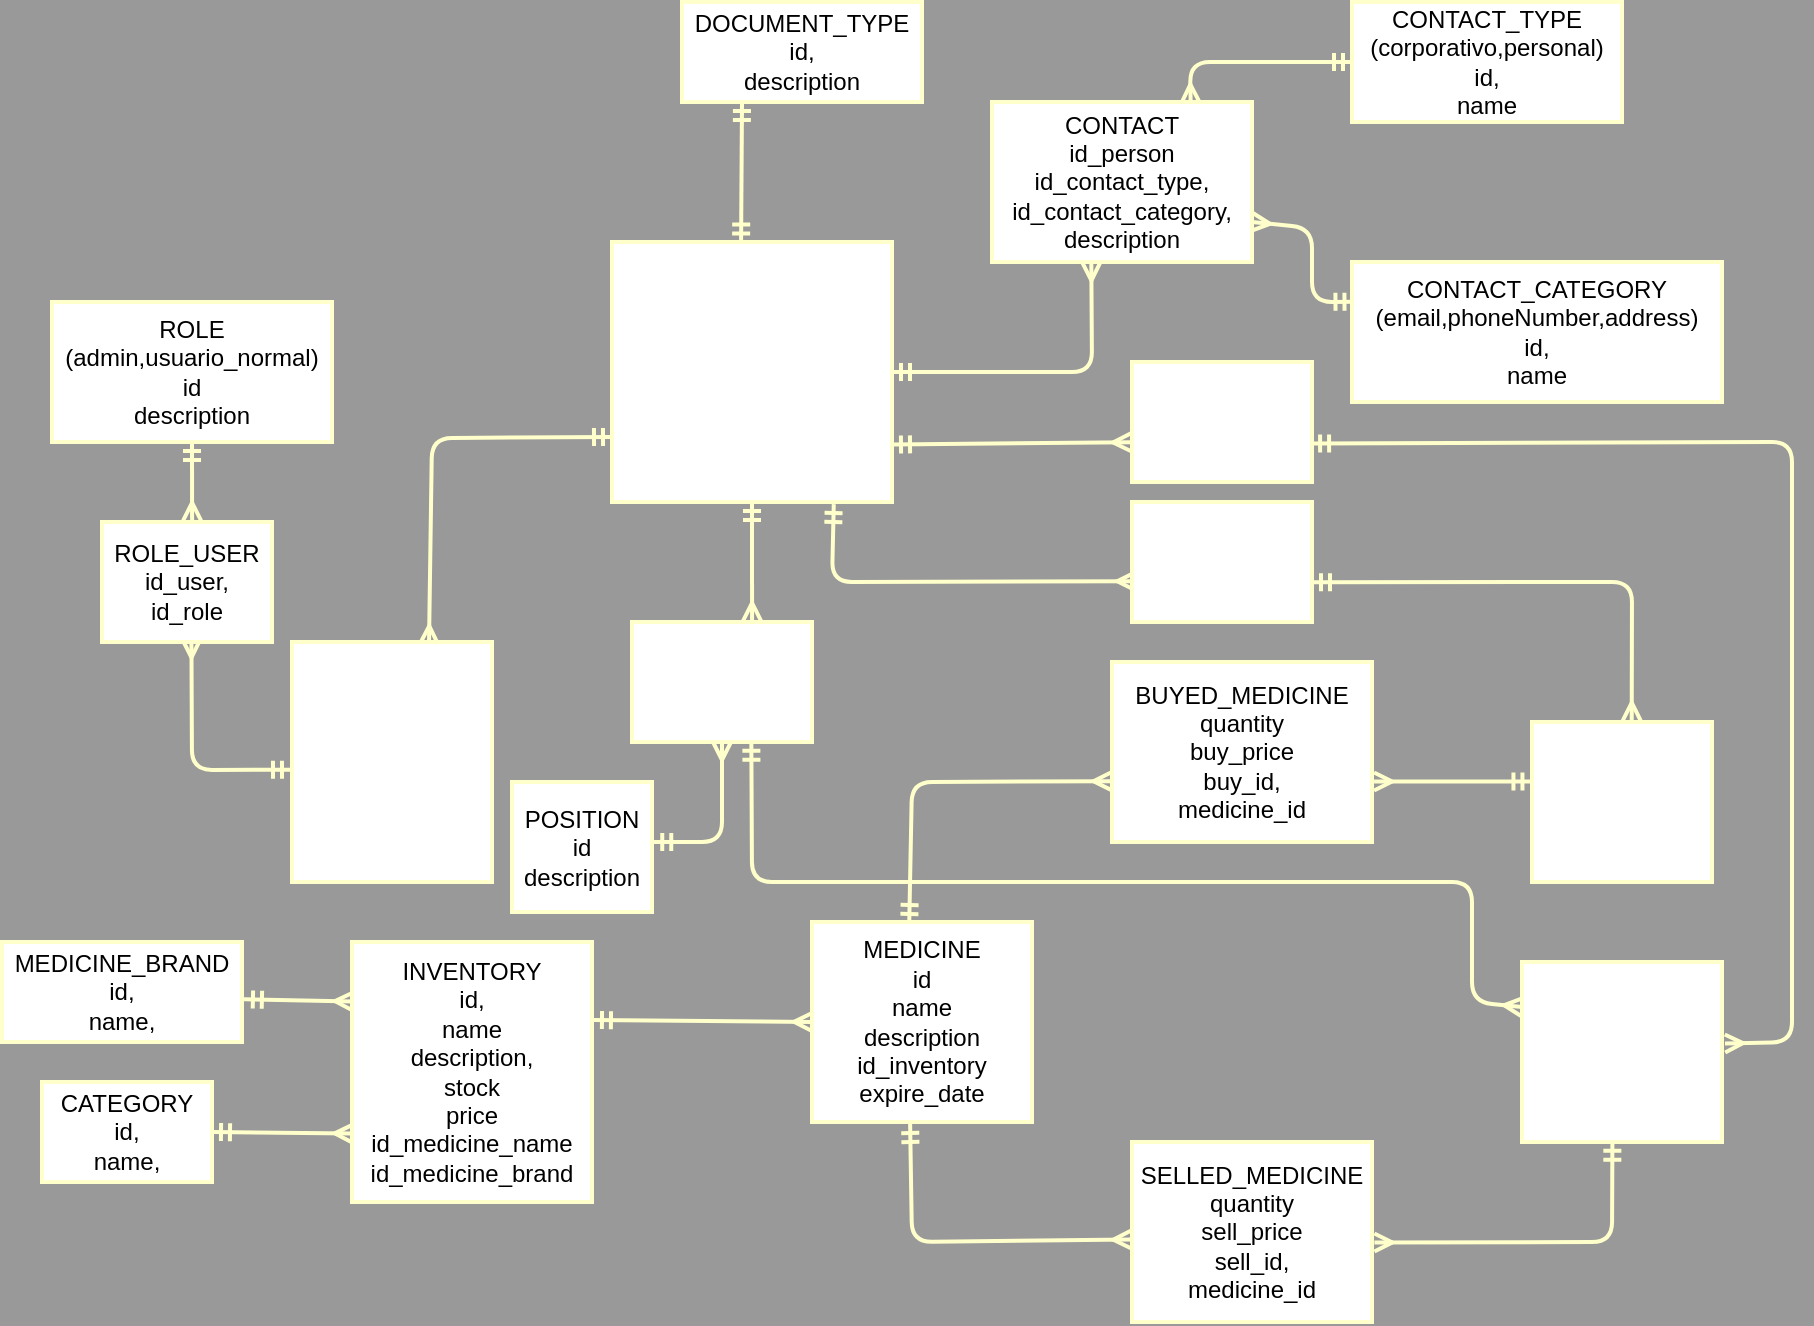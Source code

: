 <mxfile>
    <diagram id="Ni6t73bayncxDc60GTvv" name="v1.0">
        <mxGraphModel dx="802" dy="586" grid="1" gridSize="10" guides="1" tooltips="1" connect="1" arrows="1" fold="1" page="1" pageScale="1" pageWidth="850" pageHeight="1100" background="#999999" math="0" shadow="0">
            <root>
                <mxCell id="0"/>
                <mxCell id="1" parent="0"/>
                <mxCell id="50" style="edgeStyle=none;html=1;exitX=0.446;exitY=1.01;exitDx=0;exitDy=0;entryX=-0.003;entryY=0.542;entryDx=0;entryDy=0;strokeColor=#FFFFCC;strokeWidth=2;startArrow=ERmandOne;startFill=0;endArrow=ERmany;endFill=0;entryPerimeter=0;exitPerimeter=0;" parent="1" source="58" target="48" edge="1">
                    <mxGeometry relative="1" as="geometry">
                        <Array as="points">
                            <mxPoint x="835" y="850"/>
                        </Array>
                    </mxGeometry>
                </mxCell>
                <mxCell id="60" style="edgeStyle=none;html=1;exitX=1.004;exitY=0.3;exitDx=0;exitDy=0;entryX=0;entryY=0.5;entryDx=0;entryDy=0;strokeColor=#FFFFCC;strokeWidth=2;startArrow=ERmandOne;startFill=0;endArrow=ERmany;endFill=0;exitPerimeter=0;" parent="1" source="2" target="58" edge="1">
                    <mxGeometry relative="1" as="geometry"/>
                </mxCell>
                <mxCell id="2" value="INVENTORY&lt;br&gt;id,&lt;br&gt;name&lt;br&gt;description,&lt;br&gt;stock&lt;br&gt;price&lt;br&gt;id_medicine_name&lt;br&gt;id_medicine_brand" style="whiteSpace=wrap;html=1;strokeWidth=2;strokeColor=#FFFFCC;" parent="1" vertex="1">
                    <mxGeometry x="555" y="700" width="120" height="130" as="geometry"/>
                </mxCell>
                <mxCell id="6" style="edgeStyle=none;html=1;exitX=0.5;exitY=1;exitDx=0;exitDy=0;entryX=0.53;entryY=-0.011;entryDx=0;entryDy=0;fontColor=#FFFFFF;endArrow=ERmany;endFill=0;startArrow=ERmandOne;startFill=0;strokeColor=#FFFFCC;strokeWidth=2;entryPerimeter=0;" parent="1" source="3" target="5" edge="1">
                    <mxGeometry relative="1" as="geometry">
                        <Array as="points"/>
                    </mxGeometry>
                </mxCell>
                <mxCell id="3" value="ROLE&lt;br&gt;(admin,usuario_normal)&lt;br&gt;id&lt;br&gt;description" style="whiteSpace=wrap;html=1;strokeWidth=2;strokeColor=#FFFFCC;" parent="1" vertex="1">
                    <mxGeometry x="405" y="380" width="140" height="70" as="geometry"/>
                </mxCell>
                <mxCell id="8" style="edgeStyle=none;html=1;exitX=-0.005;exitY=0.532;exitDx=0;exitDy=0;entryX=0.526;entryY=0.979;entryDx=0;entryDy=0;strokeColor=#FFFFCC;strokeWidth=2;fontColor=#FFFFFF;startArrow=ERmandOne;startFill=0;endArrow=ERmany;endFill=0;exitPerimeter=0;entryPerimeter=0;" parent="1" source="4" target="5" edge="1">
                    <mxGeometry relative="1" as="geometry">
                        <Array as="points">
                            <mxPoint x="475" y="614"/>
                        </Array>
                    </mxGeometry>
                </mxCell>
                <mxCell id="4" value="USER&lt;br&gt;id,&lt;br&gt;id_person&lt;br&gt;username,&lt;br&gt;password,&lt;br&gt;email,&lt;br&gt;Access_token,&lt;br&gt;refresh_token" style="whiteSpace=wrap;html=1;fontColor=#FFFFFF;strokeWidth=2;strokeColor=#FFFFCC;" parent="1" vertex="1">
                    <mxGeometry x="525" y="550" width="100" height="120" as="geometry"/>
                </mxCell>
                <mxCell id="5" value="ROLE_USER&lt;br&gt;id_user,&lt;br&gt;id_role" style="whiteSpace=wrap;html=1;strokeWidth=2;strokeColor=#FFFFCC;" parent="1" vertex="1">
                    <mxGeometry x="430" y="490" width="85" height="60" as="geometry"/>
                </mxCell>
                <mxCell id="18" style="edgeStyle=none;html=1;exitX=1;exitY=0.5;exitDx=0;exitDy=0;strokeColor=#FFFFCC;strokeWidth=2;fontColor=#FFFFFF;startArrow=ERmandOne;startFill=0;endArrow=ERmany;endFill=0;entryX=0.382;entryY=1.003;entryDx=0;entryDy=0;entryPerimeter=0;" parent="1" source="7" target="15" edge="1">
                    <mxGeometry relative="1" as="geometry">
                        <Array as="points">
                            <mxPoint x="925" y="415"/>
                        </Array>
                    </mxGeometry>
                </mxCell>
                <mxCell id="57" style="edgeStyle=none;html=1;exitX=1;exitY=0.669;exitDx=0;exitDy=0;entryX=0.554;entryY=-0.008;entryDx=0;entryDy=0;strokeColor=#FFFFCC;strokeWidth=2;startArrow=ERmandOne;startFill=0;endArrow=ERmany;endFill=0;exitPerimeter=0;entryPerimeter=0;" parent="1" source="67" target="42" edge="1">
                    <mxGeometry relative="1" as="geometry">
                        <Array as="points">
                            <mxPoint x="1195" y="520"/>
                        </Array>
                    </mxGeometry>
                </mxCell>
                <mxCell id="69" style="edgeStyle=none;html=1;exitX=0.792;exitY=1.008;exitDx=0;exitDy=0;entryX=0.018;entryY=0.661;entryDx=0;entryDy=0;entryPerimeter=0;strokeColor=#FFFFCC;strokeWidth=2;startArrow=ERmandOne;startFill=0;endArrow=ERmany;endFill=0;exitPerimeter=0;" parent="1" source="7" target="67" edge="1">
                    <mxGeometry relative="1" as="geometry">
                        <Array as="points">
                            <mxPoint x="795" y="520"/>
                        </Array>
                    </mxGeometry>
                </mxCell>
                <mxCell id="72" style="edgeStyle=none;html=1;exitX=0.5;exitY=1;exitDx=0;exitDy=0;entryX=0.667;entryY=-0.009;entryDx=0;entryDy=0;entryPerimeter=0;strokeColor=#FFFFCC;strokeWidth=2;startArrow=ERmandOne;startFill=0;endArrow=ERmany;endFill=0;" parent="1" source="7" target="71" edge="1">
                    <mxGeometry relative="1" as="geometry"/>
                </mxCell>
                <mxCell id="76" style="edgeStyle=none;html=1;exitX=0;exitY=0.75;exitDx=0;exitDy=0;entryX=0.685;entryY=0.008;entryDx=0;entryDy=0;strokeColor=#FFFFCC;strokeWidth=2;startArrow=ERmandOne;startFill=0;endArrow=ERmany;endFill=0;entryPerimeter=0;fillColor=#ffe6cc;" parent="1" source="7" target="4" edge="1">
                    <mxGeometry relative="1" as="geometry">
                        <Array as="points">
                            <mxPoint x="595" y="448"/>
                        </Array>
                    </mxGeometry>
                </mxCell>
                <mxCell id="78" style="edgeStyle=none;html=1;exitX=0.995;exitY=0.679;exitDx=0;exitDy=0;entryX=1.015;entryY=0.453;entryDx=0;entryDy=0;entryPerimeter=0;strokeColor=#FFFFCC;strokeWidth=2;startArrow=ERmandOne;startFill=0;endArrow=ERmany;endFill=0;exitPerimeter=0;" parent="1" source="79" target="43" edge="1">
                    <mxGeometry relative="1" as="geometry">
                        <Array as="points">
                            <mxPoint x="1275" y="450"/>
                            <mxPoint x="1275" y="750"/>
                        </Array>
                    </mxGeometry>
                </mxCell>
                <mxCell id="80" style="edgeStyle=none;html=1;exitX=1;exitY=0.779;exitDx=0;exitDy=0;strokeColor=#FFFFCC;strokeWidth=2;startArrow=ERmandOne;startFill=0;endArrow=ERmany;endFill=0;entryX=-0.005;entryY=0.669;entryDx=0;entryDy=0;entryPerimeter=0;exitPerimeter=0;" parent="1" source="7" target="79" edge="1">
                    <mxGeometry relative="1" as="geometry"/>
                </mxCell>
                <mxCell id="7" value="PERSON&lt;br&gt;id,&lt;br&gt;name&lt;br&gt;document_number,&lt;br&gt;id_document_type" style="whiteSpace=wrap;html=1;fontColor=#FFFFFF;strokeWidth=2;strokeColor=#FFFFCC;" parent="1" vertex="1">
                    <mxGeometry x="685" y="350" width="140" height="130" as="geometry"/>
                </mxCell>
                <mxCell id="11" style="edgeStyle=none;html=1;exitX=0.25;exitY=1;exitDx=0;exitDy=0;entryX=0.461;entryY=0.002;entryDx=0;entryDy=0;strokeColor=#FFFFCC;strokeWidth=2;fontColor=#FFFFFF;startArrow=ERmandOne;startFill=0;endArrow=ERmandOne;endFill=0;entryPerimeter=0;" parent="1" source="10" target="7" edge="1">
                    <mxGeometry relative="1" as="geometry"/>
                </mxCell>
                <mxCell id="10" value="DOCUMENT_TYPE&lt;br&gt;id,&lt;br&gt;description" style="whiteSpace=wrap;html=1;strokeWidth=2;strokeColor=#FFFFCC;" parent="1" vertex="1">
                    <mxGeometry x="720" y="230" width="120" height="50" as="geometry"/>
                </mxCell>
                <mxCell id="16" style="edgeStyle=none;html=1;exitX=0;exitY=0.5;exitDx=0;exitDy=0;entryX=0.764;entryY=0.003;entryDx=0;entryDy=0;strokeColor=#FFFFCC;strokeWidth=2;fontColor=#FFFFFF;startArrow=ERmandOne;startFill=0;endArrow=ERmany;endFill=0;entryPerimeter=0;" parent="1" source="12" target="15" edge="1">
                    <mxGeometry relative="1" as="geometry">
                        <Array as="points">
                            <mxPoint x="974" y="260"/>
                        </Array>
                    </mxGeometry>
                </mxCell>
                <mxCell id="12" value="CONTACT_TYPE&lt;br&gt;(corporativo,personal)&lt;br&gt;id,&lt;br&gt;name" style="whiteSpace=wrap;html=1;strokeWidth=2;strokeColor=#FFFFCC;" parent="1" vertex="1">
                    <mxGeometry x="1055" y="230" width="135" height="60" as="geometry"/>
                </mxCell>
                <mxCell id="17" style="edgeStyle=none;html=1;exitX=0.004;exitY=0.284;exitDx=0;exitDy=0;entryX=1;entryY=0.75;entryDx=0;entryDy=0;strokeColor=#FFFFCC;strokeWidth=2;fontColor=#FFFFFF;startArrow=ERmandOne;startFill=0;endArrow=ERmany;endFill=0;exitPerimeter=0;" parent="1" source="14" target="15" edge="1">
                    <mxGeometry relative="1" as="geometry">
                        <Array as="points">
                            <mxPoint x="1035" y="380"/>
                            <mxPoint x="1035" y="343"/>
                        </Array>
                    </mxGeometry>
                </mxCell>
                <mxCell id="14" value="CONTACT_CATEGORY&lt;br&gt;(email,phoneNumber,address)&lt;br&gt;id,&lt;br&gt;name" style="whiteSpace=wrap;html=1;strokeWidth=2;strokeColor=#FFFFCC;" parent="1" vertex="1">
                    <mxGeometry x="1055" y="360" width="185" height="70" as="geometry"/>
                </mxCell>
                <mxCell id="15" value="CONTACT&lt;br&gt;id_person&lt;br&gt;id_contact_type,&lt;br&gt;id_contact_category,&lt;br&gt;description" style="whiteSpace=wrap;html=1;strokeWidth=2;strokeColor=#FFFFCC;" parent="1" vertex="1">
                    <mxGeometry x="875" y="280" width="130" height="80" as="geometry"/>
                </mxCell>
                <mxCell id="34" style="edgeStyle=none;html=1;strokeColor=#FFFFCC;strokeWidth=2;startArrow=ERmandOne;startFill=0;endArrow=ERmany;endFill=0;entryX=1.008;entryY=0.664;entryDx=0;entryDy=0;exitX=-0.003;exitY=0.372;exitDx=0;exitDy=0;exitPerimeter=0;entryPerimeter=0;" parent="1" source="42" target="46" edge="1">
                    <mxGeometry relative="1" as="geometry">
                        <mxPoint x="795.42" y="868.29" as="targetPoint"/>
                        <mxPoint x="820" y="876.743" as="sourcePoint"/>
                        <Array as="points"/>
                    </mxGeometry>
                </mxCell>
                <mxCell id="28" style="edgeStyle=none;html=1;entryX=0.004;entryY=0.229;entryDx=0;entryDy=0;strokeColor=#FFFFCC;strokeWidth=2;startArrow=ERmandOne;startFill=0;endArrow=ERmany;endFill=0;exitX=1.008;exitY=0.573;exitDx=0;exitDy=0;exitPerimeter=0;entryPerimeter=0;" parent="1" source="27" target="2" edge="1">
                    <mxGeometry relative="1" as="geometry">
                        <mxPoint x="520.14" y="730.67" as="sourcePoint"/>
                        <Array as="points"/>
                    </mxGeometry>
                </mxCell>
                <mxCell id="27" value="MEDICINE_BRAND&lt;br&gt;id,&lt;br&gt;name," style="whiteSpace=wrap;html=1;strokeWidth=2;strokeColor=#FFFFCC;" parent="1" vertex="1">
                    <mxGeometry x="380" y="700" width="120" height="50" as="geometry"/>
                </mxCell>
                <mxCell id="42" value="BUYS&lt;br&gt;id,&lt;br&gt;buy_date&lt;br&gt;id_supplier" style="whiteSpace=wrap;html=1;fontColor=#FFFFFF;strokeWidth=2;strokeColor=#FFFFCC;" parent="1" vertex="1">
                    <mxGeometry x="1145" y="590" width="90" height="80" as="geometry"/>
                </mxCell>
                <mxCell id="51" style="edgeStyle=none;html=1;exitX=0.452;exitY=0.999;exitDx=0;exitDy=0;strokeColor=#FFFFCC;strokeWidth=2;startArrow=ERmandOne;startFill=0;endArrow=ERmany;endFill=0;entryX=1.01;entryY=0.558;entryDx=0;entryDy=0;entryPerimeter=0;exitPerimeter=0;" parent="1" source="43" target="48" edge="1">
                    <mxGeometry relative="1" as="geometry">
                        <Array as="points">
                            <mxPoint x="1185" y="850"/>
                        </Array>
                    </mxGeometry>
                </mxCell>
                <mxCell id="43" value="SELLS&lt;br&gt;id,&lt;br&gt;sell_date&lt;br&gt;id_employee&lt;br&gt;id_customer" style="whiteSpace=wrap;html=1;fontColor=#FFFFFF;strokeWidth=2;strokeColor=#FFFFCC;" parent="1" vertex="1">
                    <mxGeometry x="1140" y="710" width="100" height="90" as="geometry"/>
                </mxCell>
                <mxCell id="46" value="BUYED_MEDICINE&lt;br&gt;quantity&lt;br&gt;buy_price&lt;br&gt;buy_id,&lt;br&gt;medicine_id" style="whiteSpace=wrap;html=1;strokeWidth=2;strokeColor=#FFFFCC;" parent="1" vertex="1">
                    <mxGeometry x="935" y="560" width="130" height="90" as="geometry"/>
                </mxCell>
                <mxCell id="47" style="edgeStyle=none;html=1;strokeColor=#FFFFCC;strokeWidth=2;startArrow=ERmandOne;startFill=0;endArrow=ERmany;endFill=0;entryX=-0.002;entryY=0.662;entryDx=0;entryDy=0;entryPerimeter=0;exitX=0.442;exitY=0.005;exitDx=0;exitDy=0;exitPerimeter=0;" parent="1" source="58" target="46" edge="1">
                    <mxGeometry relative="1" as="geometry">
                        <mxPoint x="725" y="662.5" as="targetPoint"/>
                        <mxPoint x="745" y="700" as="sourcePoint"/>
                        <Array as="points">
                            <mxPoint x="835" y="620"/>
                        </Array>
                    </mxGeometry>
                </mxCell>
                <mxCell id="48" value="SELLED_MEDICINE&lt;br&gt;quantity&lt;br&gt;sell_price&lt;br&gt;sell_id,&lt;br&gt;medicine_id" style="whiteSpace=wrap;html=1;strokeWidth=2;strokeColor=#FFFFCC;" parent="1" vertex="1">
                    <mxGeometry x="945" y="800" width="120" height="90" as="geometry"/>
                </mxCell>
                <mxCell id="56" style="edgeStyle=none;html=1;exitX=1;exitY=0.5;exitDx=0;exitDy=0;strokeColor=#FFFFCC;strokeWidth=2;startArrow=ERmandOne;startFill=0;endArrow=ERmany;endFill=0;entryX=0.003;entryY=0.737;entryDx=0;entryDy=0;entryPerimeter=0;" parent="1" source="55" target="2" edge="1">
                    <mxGeometry relative="1" as="geometry">
                        <mxPoint x="580" y="790" as="targetPoint"/>
                    </mxGeometry>
                </mxCell>
                <mxCell id="55" value="CATEGORY&lt;br&gt;id,&lt;br&gt;name," style="whiteSpace=wrap;html=1;strokeWidth=2;strokeColor=#FFFFCC;" parent="1" vertex="1">
                    <mxGeometry x="400" y="770" width="85" height="50" as="geometry"/>
                </mxCell>
                <mxCell id="58" value="MEDICINE&lt;br&gt;id&lt;br&gt;name&lt;br&gt;description&lt;br&gt;id_inventory&lt;br&gt;expire_date" style="whiteSpace=wrap;html=1;strokeWidth=2;strokeColor=#FFFFCC;" parent="1" vertex="1">
                    <mxGeometry x="785" y="690" width="110" height="100" as="geometry"/>
                </mxCell>
                <mxCell id="77" style="edgeStyle=none;html=1;exitX=1.009;exitY=0.461;exitDx=0;exitDy=0;entryX=0.5;entryY=1;entryDx=0;entryDy=0;strokeColor=#FFFFCC;strokeWidth=2;startArrow=ERmandOne;startFill=0;endArrow=ERmany;endFill=0;exitPerimeter=0;" parent="1" source="65" target="71" edge="1">
                    <mxGeometry relative="1" as="geometry">
                        <Array as="points">
                            <mxPoint x="740" y="650"/>
                        </Array>
                    </mxGeometry>
                </mxCell>
                <mxCell id="65" value="POSITION&lt;br&gt;id&lt;br&gt;description" style="whiteSpace=wrap;html=1;strokeWidth=2;strokeColor=#FFFFCC;" parent="1" vertex="1">
                    <mxGeometry x="635" y="620" width="70" height="65" as="geometry"/>
                </mxCell>
                <mxCell id="67" value="SUPPLIER&lt;br&gt;id&lt;br&gt;id_person" style="whiteSpace=wrap;html=1;fontColor=#FFFFFF;strokeWidth=2;strokeColor=#FFFFCC;" parent="1" vertex="1">
                    <mxGeometry x="945" y="480" width="90" height="60" as="geometry"/>
                </mxCell>
                <mxCell id="74" style="edgeStyle=none;html=1;exitX=0.663;exitY=0.998;exitDx=0;exitDy=0;entryX=0;entryY=0.25;entryDx=0;entryDy=0;strokeWidth=2;startArrow=ERmandOne;startFill=0;endArrow=ERmany;endFill=0;exitPerimeter=0;strokeColor=#FFFFCC;" parent="1" source="71" target="43" edge="1">
                    <mxGeometry relative="1" as="geometry">
                        <Array as="points">
                            <mxPoint x="755" y="670"/>
                            <mxPoint x="1115" y="670"/>
                            <mxPoint x="1115" y="730"/>
                        </Array>
                    </mxGeometry>
                </mxCell>
                <mxCell id="71" value="EMPLOYEE&lt;br&gt;id&lt;br&gt;id_person&lt;br&gt;id_position" style="whiteSpace=wrap;html=1;fontColor=#FFFFFF;strokeWidth=2;strokeColor=#FFFFCC;" parent="1" vertex="1">
                    <mxGeometry x="695" y="540" width="90" height="60" as="geometry"/>
                </mxCell>
                <mxCell id="79" value="CUSTOMER&lt;br&gt;id&lt;br&gt;id_person" style="whiteSpace=wrap;html=1;fontColor=#FFFFFF;strokeWidth=2;strokeColor=#FFFFCC;" parent="1" vertex="1">
                    <mxGeometry x="945" y="410" width="90" height="60" as="geometry"/>
                </mxCell>
            </root>
        </mxGraphModel>
    </diagram>
    <diagram name="v2.0" id="MgzwCa9OIIXBNooWQdCd">
        <mxGraphModel dx="1652" dy="586" grid="1" gridSize="10" guides="1" tooltips="1" connect="1" arrows="1" fold="1" page="1" pageScale="1" pageWidth="850" pageHeight="1100" background="#999999" math="0" shadow="0">
            <root>
                <mxCell id="dS_Z-iAsA6ofLdKqUzIF-0"/>
                <mxCell id="dS_Z-iAsA6ofLdKqUzIF-1" parent="dS_Z-iAsA6ofLdKqUzIF-0"/>
                <mxCell id="9qdiHSnP6P3qedn_wyHt-0" style="edgeStyle=none;html=1;entryX=0.5;entryY=1;entryDx=0;entryDy=0;startArrow=ERmany;startFill=0;endArrow=ERmandOne;endFill=0;strokeWidth=2;strokeColor=#FFFFCC;" parent="dS_Z-iAsA6ofLdKqUzIF-1" source="E8_jX4T0FS_W__g-nmVm-2" target="E8_jX4T0FS_W__g-nmVm-4" edge="1">
                    <mxGeometry relative="1" as="geometry"/>
                </mxCell>
                <mxCell id="_HFQptYU_BMw_1H1PmQ_-1" style="edgeStyle=none;html=1;entryX=0.5;entryY=1;entryDx=0;entryDy=0;strokeColor=#FFFFCC;strokeWidth=2;startArrow=ERmany;startFill=0;endArrow=ERmandOne;endFill=0;exitX=0.75;exitY=0;exitDx=0;exitDy=0;" parent="dS_Z-iAsA6ofLdKqUzIF-1" source="E8_jX4T0FS_W__g-nmVm-2" target="E8_jX4T0FS_W__g-nmVm-5" edge="1">
                    <mxGeometry relative="1" as="geometry">
                        <Array as="points">
                            <mxPoint x="455" y="320"/>
                            <mxPoint x="545" y="320"/>
                        </Array>
                    </mxGeometry>
                </mxCell>
                <mxCell id="LCvmc8TwBV-O5PTUJR5Y-3" style="edgeStyle=none;html=1;exitX=1.004;exitY=0.165;exitDx=0;exitDy=0;entryX=0.003;entryY=0.799;entryDx=0;entryDy=0;strokeWidth=2;endArrow=ERmany;endFill=0;startArrow=ERmandOne;startFill=0;strokeColor=#FFFFCC;exitPerimeter=0;entryPerimeter=0;" parent="dS_Z-iAsA6ofLdKqUzIF-1" source="E8_jX4T0FS_W__g-nmVm-2" target="LCvmc8TwBV-O5PTUJR5Y-2" edge="1">
                    <mxGeometry relative="1" as="geometry">
                        <Array as="points"/>
                    </mxGeometry>
                </mxCell>
                <mxCell id="LCvmc8TwBV-O5PTUJR5Y-6" style="edgeStyle=none;html=1;exitX=0;exitY=0.5;exitDx=0;exitDy=0;entryX=0.588;entryY=1;entryDx=0;entryDy=0;entryPerimeter=0;strokeColor=#FFFFCC;strokeWidth=2;startArrow=ERmandOne;startFill=0;endArrow=ERmany;endFill=0;" parent="dS_Z-iAsA6ofLdKqUzIF-1" source="E8_jX4T0FS_W__g-nmVm-2" target="_HFQptYU_BMw_1H1PmQ_-2" edge="1">
                    <mxGeometry relative="1" as="geometry">
                        <Array as="points">
                            <mxPoint x="240" y="400"/>
                        </Array>
                    </mxGeometry>
                </mxCell>
                <mxCell id="t7uX6kNF_CkkwIp4jU8J-5" style="edgeStyle=none;html=1;exitX=0;exitY=0.75;exitDx=0;exitDy=0;entryX=1;entryY=0.5;entryDx=0;entryDy=0;strokeColor=#FFFFCC;strokeWidth=2;startArrow=ERmandOne;startFill=0;endArrow=ERmany;endFill=0;" parent="dS_Z-iAsA6ofLdKqUzIF-1" source="E8_jX4T0FS_W__g-nmVm-2" target="t7uX6kNF_CkkwIp4jU8J-3" edge="1">
                    <mxGeometry relative="1" as="geometry"/>
                </mxCell>
                <mxCell id="jZkgMG6Zr-wS4klJe3Pi-5" style="edgeStyle=none;html=1;exitX=0.294;exitY=1;exitDx=0;exitDy=0;entryX=0.004;entryY=0.301;entryDx=0;entryDy=0;strokeColor=#FFFFCC;strokeWidth=2;startArrow=ERmandOne;startFill=0;endArrow=ERmany;endFill=0;exitPerimeter=0;entryPerimeter=0;" parent="dS_Z-iAsA6ofLdKqUzIF-1" source="E8_jX4T0FS_W__g-nmVm-2" edge="1">
                    <mxGeometry relative="1" as="geometry">
                        <Array as="points">
                            <mxPoint x="400" y="640"/>
                        </Array>
                    </mxGeometry>
                </mxCell>
                <mxCell id="cgwZVmY2wxuIjGjP-JHa-1" style="edgeStyle=none;html=1;exitX=0.451;exitY=1.001;exitDx=0;exitDy=0;entryX=0;entryY=0.75;entryDx=0;entryDy=0;strokeColor=#FF0000;strokeWidth=2;startArrow=ERmandOne;startFill=0;endArrow=ERmany;endFill=0;exitPerimeter=0;" parent="dS_Z-iAsA6ofLdKqUzIF-1" source="E8_jX4T0FS_W__g-nmVm-2" target="LCvmc8TwBV-O5PTUJR5Y-8" edge="1">
                    <mxGeometry relative="1" as="geometry">
                        <Array as="points">
                            <mxPoint x="420" y="640"/>
                        </Array>
                    </mxGeometry>
                </mxCell>
                <mxCell id="yZLS-hLo8ggPBQvt0VHb-4" style="edgeStyle=none;html=1;exitX=1;exitY=0.75;exitDx=0;exitDy=0;entryX=0.25;entryY=0;entryDx=0;entryDy=0;strokeColor=#FFFFCC;strokeWidth=2;startArrow=ERmandOne;startFill=0;endArrow=ERmany;endFill=0;fillColor=#60a917;" parent="dS_Z-iAsA6ofLdKqUzIF-1" source="E8_jX4T0FS_W__g-nmVm-2" target="yZLS-hLo8ggPBQvt0VHb-0" edge="1">
                    <mxGeometry relative="1" as="geometry">
                        <Array as="points">
                            <mxPoint x="560" y="430"/>
                            <mxPoint x="560" y="490"/>
                            <mxPoint x="920" y="490"/>
                        </Array>
                    </mxGeometry>
                </mxCell>
                <mxCell id="E8_jX4T0FS_W__g-nmVm-2" value="PERSON&lt;br&gt;id&lt;br&gt;name&lt;br&gt;register_date&lt;br&gt;birth_date&lt;br&gt;&lt;font color=&quot;#ff0000&quot;&gt;id_eps&lt;br&gt;id_type_person&lt;br&gt;id_document_type&lt;br&gt;&lt;/font&gt;" style="rounded=0;whiteSpace=wrap;html=1;fillColor=default;gradientColor=none;strokeWidth=2;strokeColor=#FFFFCC;" parent="dS_Z-iAsA6ofLdKqUzIF-1" vertex="1">
                    <mxGeometry x="365" y="340" width="120" height="120" as="geometry"/>
                </mxCell>
                <mxCell id="E8_jX4T0FS_W__g-nmVm-4" value="TYPE_PERSON&lt;br&gt;(natural, juridica)&lt;br&gt;id&lt;br&gt;description" style="rounded=0;whiteSpace=wrap;html=1;fillColor=default;gradientColor=none;strokeWidth=2;strokeColor=#FFFFCC;" parent="dS_Z-iAsA6ofLdKqUzIF-1" vertex="1">
                    <mxGeometry x="365" y="220" width="120" height="80" as="geometry"/>
                </mxCell>
                <mxCell id="E8_jX4T0FS_W__g-nmVm-5" value="DOCUMENT_TYPE&lt;br&gt;id&lt;br&gt;description" style="rounded=0;whiteSpace=wrap;html=1;fillColor=default;gradientColor=none;strokeWidth=2;strokeColor=#FFFFCC;" parent="dS_Z-iAsA6ofLdKqUzIF-1" vertex="1">
                    <mxGeometry x="480" y="150" width="130" height="60" as="geometry"/>
                </mxCell>
                <mxCell id="_HFQptYU_BMw_1H1PmQ_-7" style="edgeStyle=none;html=1;entryX=0.5;entryY=1;entryDx=0;entryDy=0;strokeColor=#FFFFCC;strokeWidth=2;startArrow=ERmany;startFill=0;endArrow=ERmandOne;endFill=0;" parent="dS_Z-iAsA6ofLdKqUzIF-1" source="_HFQptYU_BMw_1H1PmQ_-2" target="_HFQptYU_BMw_1H1PmQ_-4" edge="1">
                    <mxGeometry relative="1" as="geometry"/>
                </mxCell>
                <mxCell id="_HFQptYU_BMw_1H1PmQ_-2" value="ADDRESS&lt;br&gt;id&lt;br&gt;description&lt;br&gt;&lt;font color=&quot;#ff0000&quot;&gt;id_city&lt;br&gt;id_person&lt;/font&gt;" style="rounded=0;whiteSpace=wrap;html=1;fillColor=default;gradientColor=none;strokeWidth=2;strokeColor=#FFFFCC;" parent="dS_Z-iAsA6ofLdKqUzIF-1" vertex="1">
                    <mxGeometry x="140" y="280" width="170" height="80" as="geometry"/>
                </mxCell>
                <mxCell id="_HFQptYU_BMw_1H1PmQ_-8" style="edgeStyle=none;html=1;exitX=0.5;exitY=0;exitDx=0;exitDy=0;entryX=0.5;entryY=1;entryDx=0;entryDy=0;strokeColor=#FFFFCC;strokeWidth=2;startArrow=ERmany;startFill=0;endArrow=ERmandOne;endFill=0;" parent="dS_Z-iAsA6ofLdKqUzIF-1" source="_HFQptYU_BMw_1H1PmQ_-4" target="_HFQptYU_BMw_1H1PmQ_-5" edge="1">
                    <mxGeometry relative="1" as="geometry"/>
                </mxCell>
                <mxCell id="_HFQptYU_BMw_1H1PmQ_-4" value="CITY&lt;br&gt;id&lt;br&gt;name&lt;br&gt;id_departament" style="rounded=0;whiteSpace=wrap;html=1;fillColor=default;gradientColor=none;strokeWidth=2;strokeColor=#FFFFCC;" parent="dS_Z-iAsA6ofLdKqUzIF-1" vertex="1">
                    <mxGeometry x="172.5" y="175" width="105" height="80" as="geometry"/>
                </mxCell>
                <mxCell id="_HFQptYU_BMw_1H1PmQ_-9" style="edgeStyle=none;html=1;exitX=1;exitY=0.5;exitDx=0;exitDy=0;entryX=0;entryY=0.5;entryDx=0;entryDy=0;strokeColor=#FFFFCC;strokeWidth=2;startArrow=ERmany;startFill=0;endArrow=ERmandOne;endFill=0;" parent="dS_Z-iAsA6ofLdKqUzIF-1" source="_HFQptYU_BMw_1H1PmQ_-5" target="_HFQptYU_BMw_1H1PmQ_-6" edge="1">
                    <mxGeometry relative="1" as="geometry"/>
                </mxCell>
                <mxCell id="_HFQptYU_BMw_1H1PmQ_-5" value="DEPARTAMENT&lt;br&gt;id&lt;br&gt;name&lt;br&gt;id_country" style="rounded=0;whiteSpace=wrap;html=1;fillColor=default;gradientColor=none;strokeWidth=2;strokeColor=#FFFFCC;" parent="dS_Z-iAsA6ofLdKqUzIF-1" vertex="1">
                    <mxGeometry x="167.5" y="70" width="115" height="80" as="geometry"/>
                </mxCell>
                <mxCell id="_HFQptYU_BMw_1H1PmQ_-6" value="COUNTRY&lt;br&gt;id&lt;br&gt;name" style="rounded=0;whiteSpace=wrap;html=1;fillColor=default;gradientColor=none;strokeWidth=2;strokeColor=#FFFFCC;" parent="dS_Z-iAsA6ofLdKqUzIF-1" vertex="1">
                    <mxGeometry x="310" y="70" width="90" height="80" as="geometry"/>
                </mxCell>
                <mxCell id="LCvmc8TwBV-O5PTUJR5Y-5" style="edgeStyle=none;html=1;exitX=0;exitY=0.5;exitDx=0;exitDy=0;entryX=0.5;entryY=0;entryDx=0;entryDy=0;strokeColor=#FFFFCC;strokeWidth=2;startArrow=ERmandOne;startFill=0;endArrow=ERmany;endFill=0;" parent="dS_Z-iAsA6ofLdKqUzIF-1" source="LCvmc8TwBV-O5PTUJR5Y-0" target="LCvmc8TwBV-O5PTUJR5Y-2" edge="1">
                    <mxGeometry relative="1" as="geometry">
                        <Array as="points">
                            <mxPoint x="665" y="205"/>
                        </Array>
                    </mxGeometry>
                </mxCell>
                <mxCell id="LCvmc8TwBV-O5PTUJR5Y-0" value="CONTACT_TYPE&lt;br&gt;(corporativo,personal,&lt;br&gt;emergencia)&lt;br&gt;id,&lt;br&gt;name" style="whiteSpace=wrap;html=1;strokeWidth=2;strokeColor=#FFFFCC;" parent="dS_Z-iAsA6ofLdKqUzIF-1" vertex="1">
                    <mxGeometry x="710" y="160" width="140" height="90" as="geometry"/>
                </mxCell>
                <mxCell id="LCvmc8TwBV-O5PTUJR5Y-4" style="edgeStyle=none;html=1;exitX=0;exitY=0.5;exitDx=0;exitDy=0;entryX=1.006;entryY=0.601;entryDx=0;entryDy=0;strokeColor=#FFFFCC;strokeWidth=2;startArrow=ERmandOne;startFill=0;endArrow=ERmany;endFill=0;entryPerimeter=0;" parent="dS_Z-iAsA6ofLdKqUzIF-1" source="LCvmc8TwBV-O5PTUJR5Y-1" target="LCvmc8TwBV-O5PTUJR5Y-2" edge="1">
                    <mxGeometry relative="1" as="geometry">
                        <Array as="points"/>
                    </mxGeometry>
                </mxCell>
                <mxCell id="LCvmc8TwBV-O5PTUJR5Y-1" value="CONTACT_CATEGORY&lt;br&gt;(email,phoneNumber)&lt;br&gt;id,&lt;br&gt;name" style="whiteSpace=wrap;html=1;strokeWidth=2;strokeColor=#FFFFCC;" parent="dS_Z-iAsA6ofLdKqUzIF-1" vertex="1">
                    <mxGeometry x="770" y="300" width="190" height="80" as="geometry"/>
                </mxCell>
                <mxCell id="LCvmc8TwBV-O5PTUJR5Y-2" value="CONTACT&lt;br&gt;id&lt;br&gt;id_person&lt;br&gt;id_contact_type,&lt;br&gt;id_contact_category,&lt;br&gt;description" style="whiteSpace=wrap;html=1;strokeWidth=2;strokeColor=#FFFFCC;" parent="dS_Z-iAsA6ofLdKqUzIF-1" vertex="1">
                    <mxGeometry x="600" y="280" width="130" height="100" as="geometry"/>
                </mxCell>
                <mxCell id="cgwZVmY2wxuIjGjP-JHa-5" style="edgeStyle=none;html=1;exitX=0;exitY=0.75;exitDx=0;exitDy=0;entryX=1.003;entryY=0.352;entryDx=0;entryDy=0;entryPerimeter=0;strokeColor=#FFFFCC;strokeWidth=2;startArrow=ERmandOne;startFill=0;endArrow=ERmany;endFill=0;" parent="dS_Z-iAsA6ofLdKqUzIF-1" source="LCvmc8TwBV-O5PTUJR5Y-7" target="LXIwflVzPLg6ZDJkSQB2-11" edge="1">
                    <mxGeometry relative="1" as="geometry"/>
                </mxCell>
                <mxCell id="LCvmc8TwBV-O5PTUJR5Y-7" value="BUY&lt;br&gt;id&lt;br&gt;buy_date&lt;br&gt;id_provider&lt;br&gt;id_employee" style="whiteSpace=wrap;html=1;strokeWidth=2;strokeColor=#FFFFCC;" parent="dS_Z-iAsA6ofLdKqUzIF-1" vertex="1">
                    <mxGeometry x="587.5" y="750" width="105" height="110" as="geometry"/>
                </mxCell>
                <mxCell id="cgwZVmY2wxuIjGjP-JHa-0" style="edgeStyle=none;html=1;exitX=1;exitY=0.75;exitDx=0;exitDy=0;entryX=-0.001;entryY=0.639;entryDx=0;entryDy=0;strokeColor=#FFFFCC;strokeWidth=2;startArrow=ERmandOne;startFill=0;endArrow=ERmany;endFill=0;entryPerimeter=0;" parent="dS_Z-iAsA6ofLdKqUzIF-1" source="LCvmc8TwBV-O5PTUJR5Y-8" target="jZkgMG6Zr-wS4klJe3Pi-2" edge="1">
                    <mxGeometry relative="1" as="geometry">
                        <mxPoint x="700.068" y="709.04" as="targetPoint"/>
                        <Array as="points"/>
                    </mxGeometry>
                </mxCell>
                <mxCell id="cgwZVmY2wxuIjGjP-JHa-3" style="edgeStyle=none;html=1;exitX=0.5;exitY=1;exitDx=0;exitDy=0;strokeColor=#FFFFCC;strokeWidth=2;startArrow=ERmandOne;startFill=0;endArrow=ERmany;endFill=0;fillColor=#008a00;entryX=1.003;entryY=0.39;entryDx=0;entryDy=0;entryPerimeter=0;" parent="dS_Z-iAsA6ofLdKqUzIF-1" source="LCvmc8TwBV-O5PTUJR5Y-8" target="LXIwflVzPLg6ZDJkSQB2-13" edge="1">
                    <mxGeometry relative="1" as="geometry">
                        <mxPoint x="530" y="720" as="targetPoint"/>
                        <Array as="points">
                            <mxPoint x="628" y="720"/>
                        </Array>
                    </mxGeometry>
                </mxCell>
                <mxCell id="LCvmc8TwBV-O5PTUJR5Y-8" value="SALE&lt;br&gt;id&lt;br&gt;sale_date&lt;br&gt;id_employee&lt;br&gt;id_person" style="whiteSpace=wrap;html=1;strokeWidth=2;strokeColor=#FFFFCC;" parent="dS_Z-iAsA6ofLdKqUzIF-1" vertex="1">
                    <mxGeometry x="582.5" y="580" width="90" height="80" as="geometry"/>
                </mxCell>
                <mxCell id="jZkgMG6Zr-wS4klJe3Pi-4" style="edgeStyle=none;html=1;exitX=0.827;exitY=0.98;exitDx=0;exitDy=0;entryX=0.185;entryY=0.005;entryDx=0;entryDy=0;entryPerimeter=0;strokeColor=#FFFFCC;strokeWidth=2;startArrow=ERmandOne;startFill=0;endArrow=ERmany;endFill=0;exitPerimeter=0;" parent="dS_Z-iAsA6ofLdKqUzIF-1" source="_HFQptYU_BMw_1H1PmQ_-20" edge="1">
                    <mxGeometry relative="1" as="geometry"/>
                </mxCell>
                <mxCell id="cgwZVmY2wxuIjGjP-JHa-2" style="edgeStyle=none;html=1;exitX=0.5;exitY=1;exitDx=0;exitDy=0;entryX=0;entryY=0.25;entryDx=0;entryDy=0;strokeColor=#FFFFCC;strokeWidth=2;startArrow=ERmandOne;startFill=0;endArrow=ERmany;endFill=0;" parent="dS_Z-iAsA6ofLdKqUzIF-1" source="_HFQptYU_BMw_1H1PmQ_-20" target="LCvmc8TwBV-O5PTUJR5Y-8" edge="1">
                    <mxGeometry relative="1" as="geometry">
                        <Array as="points">
                            <mxPoint x="545" y="600"/>
                        </Array>
                    </mxGeometry>
                </mxCell>
                <mxCell id="cgwZVmY2wxuIjGjP-JHa-7" style="edgeStyle=none;html=1;entryX=0.174;entryY=-0.001;entryDx=0;entryDy=0;strokeColor=#FFFFCC;strokeWidth=2;startArrow=ERmandOne;startFill=0;endArrow=ERmany;endFill=0;entryPerimeter=0;fillColor=#6a00ff;exitX=0.376;exitY=1.022;exitDx=0;exitDy=0;exitPerimeter=0;" parent="dS_Z-iAsA6ofLdKqUzIF-1" source="_HFQptYU_BMw_1H1PmQ_-20" target="LCvmc8TwBV-O5PTUJR5Y-7" edge="1">
                    <mxGeometry relative="1" as="geometry">
                        <Array as="points">
                            <mxPoint x="530" y="680"/>
                            <mxPoint x="606" y="680"/>
                        </Array>
                        <mxPoint x="530" y="560" as="sourcePoint"/>
                    </mxGeometry>
                </mxCell>
                <mxCell id="yZLS-hLo8ggPBQvt0VHb-8" style="edgeStyle=none;html=1;exitX=0.998;exitY=0.657;exitDx=0;exitDy=0;entryX=0;entryY=0.75;entryDx=0;entryDy=0;strokeColor=#FFFFCC;strokeWidth=2;startArrow=ERmandOne;startFill=0;endArrow=ERmany;endFill=0;exitPerimeter=0;" parent="dS_Z-iAsA6ofLdKqUzIF-1" source="_HFQptYU_BMw_1H1PmQ_-20" target="yZLS-hLo8ggPBQvt0VHb-5" edge="1">
                    <mxGeometry relative="1" as="geometry"/>
                </mxCell>
                <mxCell id="_HFQptYU_BMw_1H1PmQ_-20" value="EMPLOYEE&lt;br&gt;&lt;font color=&quot;#ff0000&quot;&gt;id&lt;/font&gt;&lt;br&gt;id_position&lt;br&gt;id_person" style="whiteSpace=wrap;html=1;strokeWidth=2;strokeColor=#FFFFCC;" parent="dS_Z-iAsA6ofLdKqUzIF-1" vertex="1">
                    <mxGeometry x="485" y="500" width="120" height="70" as="geometry"/>
                </mxCell>
                <mxCell id="LXIwflVzPLg6ZDJkSQB2-3" style="edgeStyle=none;html=1;exitX=0.236;exitY=0.995;exitDx=0;exitDy=0;entryX=0;entryY=0.625;entryDx=0;entryDy=0;strokeColor=#FFFFCC;strokeWidth=2;startArrow=ERmandOne;startFill=0;endArrow=ERmany;endFill=0;entryPerimeter=0;exitPerimeter=0;" parent="dS_Z-iAsA6ofLdKqUzIF-1" source="1lE1UvdS-vNx-Yebtrps-0" target="LXIwflVzPLg6ZDJkSQB2-2" edge="1">
                    <mxGeometry relative="1" as="geometry">
                        <Array as="points">
                            <mxPoint x="120" y="840"/>
                        </Array>
                    </mxGeometry>
                </mxCell>
                <mxCell id="LXIwflVzPLg6ZDJkSQB2-8" style="edgeStyle=none;html=1;exitX=0.886;exitY=-0.002;exitDx=0;exitDy=0;entryX=0.171;entryY=0.994;entryDx=0;entryDy=0;strokeColor=#FF0000;strokeWidth=2;startArrow=ERmandOne;startFill=0;endArrow=ERmany;endFill=0;exitPerimeter=0;entryPerimeter=0;" parent="dS_Z-iAsA6ofLdKqUzIF-1" source="LXIwflVzPLg6ZDJkSQB2-2" target="LXIwflVzPLg6ZDJkSQB2-1" edge="1">
                    <mxGeometry relative="1" as="geometry"/>
                </mxCell>
                <mxCell id="1lE1UvdS-vNx-Yebtrps-0" value="MEDICINE_INFO&lt;br&gt;id,&lt;br&gt;name&lt;br&gt;description,&lt;br&gt;price&lt;br&gt;discount&lt;br&gt;need_order : bool&lt;br&gt;&lt;font color=&quot;#ff0000&quot;&gt;id_presentation&lt;br&gt;id_category&lt;/font&gt;&lt;br&gt;id_medicine_brand" style="whiteSpace=wrap;html=1;strokeWidth=2;strokeColor=#FFFFCC;" parent="dS_Z-iAsA6ofLdKqUzIF-1" vertex="1">
                    <mxGeometry x="90" y="625" width="130" height="150" as="geometry"/>
                </mxCell>
                <mxCell id="1lE1UvdS-vNx-Yebtrps-1" style="edgeStyle=none;html=1;strokeColor=#FFFFCC;strokeWidth=2;startArrow=ERmandOne;startFill=0;endArrow=ERmany;endFill=0;exitX=0.303;exitY=0.98;exitDx=0;exitDy=0;entryX=0.637;entryY=-0.004;entryDx=0;entryDy=0;entryPerimeter=0;exitPerimeter=0;" parent="dS_Z-iAsA6ofLdKqUzIF-1" source="1lE1UvdS-vNx-Yebtrps-2" target="1lE1UvdS-vNx-Yebtrps-0" edge="1">
                    <mxGeometry relative="1" as="geometry">
                        <mxPoint x="120.14" y="700.67" as="sourcePoint"/>
                        <Array as="points"/>
                    </mxGeometry>
                </mxCell>
                <mxCell id="1lE1UvdS-vNx-Yebtrps-2" value="MEDICINE_BRAND&lt;br&gt;id,&lt;br&gt;name," style="whiteSpace=wrap;html=1;strokeWidth=2;strokeColor=#FFFFCC;" parent="dS_Z-iAsA6ofLdKqUzIF-1" vertex="1">
                    <mxGeometry x="135" y="500" width="120" height="60" as="geometry"/>
                </mxCell>
                <mxCell id="1lE1UvdS-vNx-Yebtrps-3" style="edgeStyle=none;html=1;strokeColor=#FFFFCC;strokeWidth=2;startArrow=ERmandOne;startFill=0;endArrow=ERmany;endFill=0;exitX=0.801;exitY=1.017;exitDx=0;exitDy=0;exitPerimeter=0;entryX=0.153;entryY=-0.001;entryDx=0;entryDy=0;entryPerimeter=0;" parent="dS_Z-iAsA6ofLdKqUzIF-1" source="1lE1UvdS-vNx-Yebtrps-4" target="1lE1UvdS-vNx-Yebtrps-0" edge="1">
                    <mxGeometry relative="1" as="geometry">
                        <mxPoint x="110" y="620" as="targetPoint"/>
                        <mxPoint x="-30" y="738" as="sourcePoint"/>
                    </mxGeometry>
                </mxCell>
                <mxCell id="1lE1UvdS-vNx-Yebtrps-4" value="PRESENTATION&lt;br&gt;id,&lt;br&gt;name," style="whiteSpace=wrap;html=1;strokeWidth=2;strokeColor=#FFFFCC;" parent="dS_Z-iAsA6ofLdKqUzIF-1" vertex="1">
                    <mxGeometry x="30" y="500" width="100" height="60" as="geometry"/>
                </mxCell>
                <mxCell id="yZLS-hLo8ggPBQvt0VHb-7" style="edgeStyle=none;html=1;exitX=0.642;exitY=0.989;exitDx=0;exitDy=0;entryX=0.813;entryY=-0.011;entryDx=0;entryDy=0;strokeColor=#FFFFCC;strokeWidth=2;startArrow=ERmandOne;startFill=0;endArrow=ERmany;endFill=0;exitPerimeter=0;entryPerimeter=0;" parent="dS_Z-iAsA6ofLdKqUzIF-1" source="1lE1UvdS-vNx-Yebtrps-5" target="yZLS-hLo8ggPBQvt0VHb-5" edge="1">
                    <mxGeometry relative="1" as="geometry"/>
                </mxCell>
                <mxCell id="8iRbWEycF_UPBpOA3VMw-0" style="edgeStyle=none;html=1;entryX=0.943;entryY=0;entryDx=0;entryDy=0;fontColor=#FF0000;entryPerimeter=0;exitX=1.006;exitY=0.855;exitDx=0;exitDy=0;exitPerimeter=0;startArrow=ERmandOne;startFill=0;endArrow=ERmany;endFill=0;strokeWidth=2;strokeColor=#FF0000;" parent="dS_Z-iAsA6ofLdKqUzIF-1" source="1lE1UvdS-vNx-Yebtrps-5" target="jZkgMG6Zr-wS4klJe3Pi-2" edge="1">
                    <mxGeometry relative="1" as="geometry">
                        <Array as="points">
                            <mxPoint x="814" y="457"/>
                        </Array>
                    </mxGeometry>
                </mxCell>
                <mxCell id="1lE1UvdS-vNx-Yebtrps-5" value="EPS(entidad prestadora de servicios)&lt;br&gt;id&lt;br&gt;id_eps_type&lt;br&gt;&lt;font color=&quot;#ff0000&quot;&gt;id_person&lt;/font&gt;" style="whiteSpace=wrap;html=1;strokeWidth=2;strokeColor=#FFFFCC;" parent="dS_Z-iAsA6ofLdKqUzIF-1" vertex="1">
                    <mxGeometry x="690" y="380" width="110" height="90" as="geometry"/>
                </mxCell>
                <mxCell id="1lE1UvdS-vNx-Yebtrps-7" style="edgeStyle=none;html=1;exitX=0;exitY=0.5;exitDx=0;exitDy=0;strokeColor=#FFFFCC;strokeWidth=2;startArrow=ERmandOne;startFill=0;endArrow=ERmany;endFill=0;" parent="dS_Z-iAsA6ofLdKqUzIF-1" source="1lE1UvdS-vNx-Yebtrps-6" edge="1">
                    <mxGeometry relative="1" as="geometry">
                        <mxPoint x="800" y="440" as="targetPoint"/>
                    </mxGeometry>
                </mxCell>
                <mxCell id="1lE1UvdS-vNx-Yebtrps-6" value="EPS_TYPE&lt;br&gt;(eps,arl,prepagado)&lt;br&gt;id,&lt;br&gt;name" style="whiteSpace=wrap;html=1;strokeWidth=2;strokeColor=#FFFFCC;" parent="dS_Z-iAsA6ofLdKqUzIF-1" vertex="1">
                    <mxGeometry x="840" y="400" width="130" height="80" as="geometry"/>
                </mxCell>
                <mxCell id="1lE1UvdS-vNx-Yebtrps-9" style="edgeStyle=none;html=1;exitX=1.006;exitY=0.656;exitDx=0;exitDy=0;entryX=-0.009;entryY=0.433;entryDx=0;entryDy=0;strokeColor=#FF0000;strokeWidth=2;startArrow=ERmandOne;startFill=0;endArrow=ERmany;endFill=0;exitPerimeter=0;entryPerimeter=0;" parent="dS_Z-iAsA6ofLdKqUzIF-1" source="E8_jX4T0FS_W__g-nmVm-2" target="1lE1UvdS-vNx-Yebtrps-5" edge="1">
                    <mxGeometry relative="1" as="geometry">
                        <Array as="points"/>
                        <mxPoint x="620.0" y="540" as="sourcePoint"/>
                    </mxGeometry>
                </mxCell>
                <mxCell id="1lE1UvdS-vNx-Yebtrps-10" style="edgeStyle=none;html=1;exitX=0.628;exitY=0.996;exitDx=0;exitDy=0;entryX=0.005;entryY=0.284;entryDx=0;entryDy=0;strokeColor=#FF0000;strokeWidth=2;startArrow=ERmandOne;startFill=0;endArrow=ERmany;endFill=0;entryPerimeter=0;exitPerimeter=0;" parent="dS_Z-iAsA6ofLdKqUzIF-1" source="E8_jX4T0FS_W__g-nmVm-2" target="_HFQptYU_BMw_1H1PmQ_-20" edge="1">
                    <mxGeometry relative="1" as="geometry">
                        <mxPoint x="560" y="600" as="sourcePoint"/>
                        <Array as="points">
                            <mxPoint x="440" y="521"/>
                        </Array>
                    </mxGeometry>
                </mxCell>
                <mxCell id="LXIwflVzPLg6ZDJkSQB2-14" style="edgeStyle=none;html=1;exitX=-0.001;exitY=0.795;exitDx=0;exitDy=0;strokeColor=#FFFFCC;strokeWidth=2;startArrow=ERmandOne;startFill=0;endArrow=ERmany;endFill=0;exitPerimeter=0;" parent="dS_Z-iAsA6ofLdKqUzIF-1" edge="1">
                    <mxGeometry relative="1" as="geometry">
                        <mxPoint x="530" y="710" as="targetPoint"/>
                        <Array as="points">
                            <mxPoint x="560" y="690"/>
                            <mxPoint x="560" y="710"/>
                        </Array>
                    </mxGeometry>
                </mxCell>
                <mxCell id="t7uX6kNF_CkkwIp4jU8J-0" style="edgeStyle=none;html=1;exitX=0.5;exitY=1;exitDx=0;exitDy=0;entryX=0.53;entryY=-0.011;entryDx=0;entryDy=0;fontColor=#FFFFFF;endArrow=ERmany;endFill=0;startArrow=ERmandOne;startFill=0;strokeColor=#FFFFCC;strokeWidth=2;entryPerimeter=0;" parent="dS_Z-iAsA6ofLdKqUzIF-1" source="t7uX6kNF_CkkwIp4jU8J-1" target="t7uX6kNF_CkkwIp4jU8J-4" edge="1">
                    <mxGeometry relative="1" as="geometry">
                        <Array as="points"/>
                    </mxGeometry>
                </mxCell>
                <mxCell id="t7uX6kNF_CkkwIp4jU8J-1" value="ROLE&lt;br&gt;(admin,user)&lt;br&gt;id&lt;br&gt;description" style="whiteSpace=wrap;html=1;strokeWidth=2;strokeColor=#FFFFCC;" parent="dS_Z-iAsA6ofLdKqUzIF-1" vertex="1">
                    <mxGeometry x="-5" y="180" width="140" height="70" as="geometry"/>
                </mxCell>
                <mxCell id="t7uX6kNF_CkkwIp4jU8J-2" style="edgeStyle=none;html=1;exitX=-0.001;exitY=0.582;exitDx=0;exitDy=0;entryX=0.526;entryY=0.979;entryDx=0;entryDy=0;strokeColor=#FFFFCC;strokeWidth=2;fontColor=#FFFFFF;startArrow=ERmandOne;startFill=0;endArrow=ERmany;endFill=0;exitPerimeter=0;entryPerimeter=0;" parent="dS_Z-iAsA6ofLdKqUzIF-1" source="t7uX6kNF_CkkwIp4jU8J-3" target="t7uX6kNF_CkkwIp4jU8J-4" edge="1">
                    <mxGeometry relative="1" as="geometry">
                        <Array as="points">
                            <mxPoint x="65" y="440"/>
                        </Array>
                    </mxGeometry>
                </mxCell>
                <mxCell id="t7uX6kNF_CkkwIp4jU8J-3" value="USER&lt;br&gt;id,&lt;br&gt;&lt;font color=&quot;#ff0000&quot;&gt;id_person&lt;/font&gt;&lt;br&gt;username,&lt;br&gt;password,&lt;br&gt;email,&lt;br&gt;Access_token,&lt;br&gt;refresh_token" style="whiteSpace=wrap;html=1;fontColor=#FFFFFF;strokeWidth=2;strokeColor=#FFFFCC;" parent="dS_Z-iAsA6ofLdKqUzIF-1" vertex="1">
                    <mxGeometry x="120" y="370" width="100" height="120" as="geometry"/>
                </mxCell>
                <mxCell id="t7uX6kNF_CkkwIp4jU8J-4" value="ROLE_USER&lt;br&gt;&lt;font color=&quot;#ff0000&quot;&gt;(intermedia)&lt;/font&gt;&lt;br&gt;id_user,&lt;br&gt;id_role" style="whiteSpace=wrap;html=1;strokeWidth=2;strokeColor=#FFFFCC;" parent="dS_Z-iAsA6ofLdKqUzIF-1" vertex="1">
                    <mxGeometry x="20" y="310" width="85" height="60" as="geometry"/>
                </mxCell>
                <mxCell id="jZkgMG6Zr-wS4klJe3Pi-1" style="edgeStyle=none;html=1;exitX=0.68;exitY=1.012;exitDx=0;exitDy=0;strokeColor=#FFFFCC;strokeWidth=2;startArrow=ERmandOne;startFill=0;endArrow=ERmany;endFill=0;entryX=1.003;entryY=0.293;entryDx=0;entryDy=0;entryPerimeter=0;exitPerimeter=0;" parent="dS_Z-iAsA6ofLdKqUzIF-1" source="jZkgMG6Zr-wS4klJe3Pi-0" target="_HFQptYU_BMw_1H1PmQ_-20" edge="1">
                    <mxGeometry relative="1" as="geometry">
                        <Array as="points">
                            <mxPoint x="651" y="522"/>
                        </Array>
                        <mxPoint x="520" y="560" as="targetPoint"/>
                    </mxGeometry>
                </mxCell>
                <mxCell id="jZkgMG6Zr-wS4klJe3Pi-0" value="POSITION&lt;br&gt;id&lt;br&gt;name" style="whiteSpace=wrap;html=1;strokeWidth=2;strokeColor=#FFFFCC;" parent="dS_Z-iAsA6ofLdKqUzIF-1" vertex="1">
                    <mxGeometry x="600" y="430" width="75" height="50" as="geometry"/>
                </mxCell>
                <mxCell id="jZkgMG6Zr-wS4klJe3Pi-2" value="ORDER&lt;br&gt;id&lt;br&gt;date&lt;br&gt;detail&lt;br&gt;expire_date&lt;br&gt;id_sale&lt;br&gt;&lt;font color=&quot;#ff0000&quot;&gt;id_eps&lt;/font&gt;" style="whiteSpace=wrap;html=1;strokeWidth=2;strokeColor=#FFFFCC;" parent="dS_Z-iAsA6ofLdKqUzIF-1" vertex="1">
                    <mxGeometry x="710" y="570" width="110" height="110" as="geometry"/>
                </mxCell>
                <mxCell id="LXIwflVzPLg6ZDJkSQB2-16" style="edgeStyle=none;html=1;exitX=0.782;exitY=1.01;exitDx=0;exitDy=0;entryX=0;entryY=0.333;entryDx=0;entryDy=0;strokeColor=#FFFFCC;strokeWidth=2;startArrow=ERmandOne;startFill=0;endArrow=ERmany;endFill=0;entryPerimeter=0;exitPerimeter=0;" parent="dS_Z-iAsA6ofLdKqUzIF-1" source="LXIwflVzPLg6ZDJkSQB2-1" target="LXIwflVzPLg6ZDJkSQB2-11" edge="1">
                    <mxGeometry relative="1" as="geometry">
                        <Array as="points">
                            <mxPoint x="340" y="830"/>
                        </Array>
                    </mxGeometry>
                </mxCell>
                <mxCell id="cgwZVmY2wxuIjGjP-JHa-4" style="edgeStyle=none;html=1;exitX=0.996;exitY=0.576;exitDx=0;exitDy=0;entryX=0.001;entryY=0.142;entryDx=0;entryDy=0;strokeColor=#FFFFCC;strokeWidth=2;startArrow=ERmandOne;startFill=0;endArrow=ERmany;endFill=0;exitPerimeter=0;entryPerimeter=0;" parent="dS_Z-iAsA6ofLdKqUzIF-1" source="LXIwflVzPLg6ZDJkSQB2-1" target="LXIwflVzPLg6ZDJkSQB2-13" edge="1">
                    <mxGeometry relative="1" as="geometry"/>
                </mxCell>
                <mxCell id="k44SfdkWQgQoqYFEeAQG-0" value="" style="edgeStyle=none;html=1;" edge="1" parent="dS_Z-iAsA6ofLdKqUzIF-1" source="LXIwflVzPLg6ZDJkSQB2-1" target="1lE1UvdS-vNx-Yebtrps-0">
                    <mxGeometry relative="1" as="geometry"/>
                </mxCell>
                <mxCell id="LXIwflVzPLg6ZDJkSQB2-1" value="MEDICINE&lt;br&gt;id&lt;br&gt;creation_date&lt;br&gt;expire_date&lt;br&gt;&lt;font color=&quot;#ff0000&quot;&gt;id_inventory&lt;/font&gt;&lt;br&gt;id_state" style="whiteSpace=wrap;html=1;strokeWidth=2;strokeColor=#FFFFCC;" parent="dS_Z-iAsA6ofLdKqUzIF-1" vertex="1">
                    <mxGeometry x="250" y="640" width="115" height="100" as="geometry"/>
                </mxCell>
                <mxCell id="LXIwflVzPLg6ZDJkSQB2-2" value="INVENTORY&lt;br&gt;id&lt;br&gt;ubication&lt;br&gt;total_stock&lt;br&gt;id_medicine_info" style="whiteSpace=wrap;html=1;strokeWidth=2;strokeColor=#FFFFCC;" parent="dS_Z-iAsA6ofLdKqUzIF-1" vertex="1">
                    <mxGeometry x="172.5" y="790" width="110" height="80" as="geometry"/>
                </mxCell>
                <mxCell id="LXIwflVzPLg6ZDJkSQB2-10" style="edgeStyle=none;html=1;exitX=0.192;exitY=-0.006;exitDx=0;exitDy=0;strokeColor=#FFFFCC;strokeWidth=2;startArrow=ERmandOne;startFill=0;endArrow=ERmany;endFill=0;entryX=0.597;entryY=1;entryDx=0;entryDy=0;exitPerimeter=0;entryPerimeter=0;" parent="dS_Z-iAsA6ofLdKqUzIF-1" source="LXIwflVzPLg6ZDJkSQB2-9" target="LXIwflVzPLg6ZDJkSQB2-1" edge="1">
                    <mxGeometry relative="1" as="geometry">
                        <mxPoint x="335" y="870" as="sourcePoint"/>
                        <mxPoint x="330" y="740" as="targetPoint"/>
                        <Array as="points"/>
                    </mxGeometry>
                </mxCell>
                <mxCell id="LXIwflVzPLg6ZDJkSQB2-9" value="STATE&lt;br&gt;(vendida,&lt;br&gt;comprada,&lt;br&gt;vencida,&lt;br&gt;dañado)&lt;br&gt;id&lt;br&gt;name" style="whiteSpace=wrap;html=1;strokeWidth=2;strokeColor=#FFFFCC;" parent="dS_Z-iAsA6ofLdKqUzIF-1" vertex="1">
                    <mxGeometry x="300" y="850" width="100" height="120" as="geometry"/>
                </mxCell>
                <mxCell id="LXIwflVzPLg6ZDJkSQB2-11" value="BUY_DETAIL&lt;br&gt;&lt;font color=&quot;#ff0000&quot;&gt;(intermedia)&lt;/font&gt;&lt;br&gt;id_medicine&lt;br&gt;id_buy" style="whiteSpace=wrap;html=1;strokeWidth=2;strokeColor=#FFFFCC;" parent="dS_Z-iAsA6ofLdKqUzIF-1" vertex="1">
                    <mxGeometry x="425" y="800" width="127" height="90" as="geometry"/>
                </mxCell>
                <mxCell id="LXIwflVzPLg6ZDJkSQB2-13" value="SALE_DETAIL&lt;br&gt;&lt;font color=&quot;#ff0000&quot;&gt;(intermedia)&lt;/font&gt;&lt;br&gt;id_medicine&lt;br&gt;id_sale" style="whiteSpace=wrap;html=1;strokeWidth=2;strokeColor=#FFFFCC;" parent="dS_Z-iAsA6ofLdKqUzIF-1" vertex="1">
                    <mxGeometry x="400" y="685" width="127" height="90" as="geometry"/>
                </mxCell>
                <mxCell id="o6aN8j7gNJKLcZvoKQG4-7" style="edgeStyle=none;html=1;exitX=1;exitY=0.5;exitDx=0;exitDy=0;entryX=0.009;entryY=0.439;entryDx=0;entryDy=0;entryPerimeter=0;strokeColor=#FFFFCC;strokeWidth=2;startArrow=ERmandOne;startFill=0;endArrow=ERmany;endFill=0;" parent="dS_Z-iAsA6ofLdKqUzIF-1" source="o6aN8j7gNJKLcZvoKQG4-6" target="1lE1UvdS-vNx-Yebtrps-0" edge="1">
                    <mxGeometry relative="1" as="geometry"/>
                </mxCell>
                <mxCell id="o6aN8j7gNJKLcZvoKQG4-6" value="CATEGORY&lt;br&gt;(antidepresivo,laxante&lt;br&gt;,antibiotico)&lt;br&gt;id&lt;br&gt;name" style="whiteSpace=wrap;html=1;strokeWidth=2;strokeColor=#FFFFCC;" parent="dS_Z-iAsA6ofLdKqUzIF-1" vertex="1">
                    <mxGeometry x="-80" y="650" width="130" height="80" as="geometry"/>
                </mxCell>
                <mxCell id="yZLS-hLo8ggPBQvt0VHb-3" style="edgeStyle=none;html=1;exitX=0.25;exitY=1;exitDx=0;exitDy=0;entryX=1;entryY=0.5;entryDx=0;entryDy=0;strokeColor=#FFFFCC;strokeWidth=2;startArrow=ERmandOne;startFill=0;endArrow=ERmany;endFill=0;" parent="dS_Z-iAsA6ofLdKqUzIF-1" source="yZLS-hLo8ggPBQvt0VHb-0" target="LCvmc8TwBV-O5PTUJR5Y-7" edge="1">
                    <mxGeometry relative="1" as="geometry">
                        <Array as="points">
                            <mxPoint x="920" y="805"/>
                        </Array>
                    </mxGeometry>
                </mxCell>
                <mxCell id="yZLS-hLo8ggPBQvt0VHb-0" value="PROVIDER&lt;br&gt;&lt;font color=&quot;#ff0000&quot;&gt;id&lt;br&gt;name&lt;/font&gt;&lt;br&gt;id_type_provider&lt;br&gt;id_person" style="whiteSpace=wrap;html=1;strokeWidth=2;strokeColor=#FFFFCC;" parent="dS_Z-iAsA6ofLdKqUzIF-1" vertex="1">
                    <mxGeometry x="890" y="580" width="120" height="90" as="geometry"/>
                </mxCell>
                <mxCell id="yZLS-hLo8ggPBQvt0VHb-2" style="edgeStyle=none;html=1;exitX=0.25;exitY=1;exitDx=0;exitDy=0;entryX=1;entryY=0.5;entryDx=0;entryDy=0;strokeWidth=2;endArrow=ERoneToMany;endFill=0;startArrow=ERmandOne;startFill=0;strokeColor=#FFFFCC;" parent="dS_Z-iAsA6ofLdKqUzIF-1" source="yZLS-hLo8ggPBQvt0VHb-1" target="yZLS-hLo8ggPBQvt0VHb-0" edge="1">
                    <mxGeometry relative="1" as="geometry">
                        <Array as="points">
                            <mxPoint x="1070" y="625"/>
                        </Array>
                    </mxGeometry>
                </mxCell>
                <mxCell id="yZLS-hLo8ggPBQvt0VHb-1" value="PROVIDER_TYPE&lt;br&gt;id&lt;br&gt;name" style="whiteSpace=wrap;html=1;strokeWidth=2;strokeColor=#FFFFCC;" parent="dS_Z-iAsA6ofLdKqUzIF-1" vertex="1">
                    <mxGeometry x="1040" y="515" width="120" height="65" as="geometry"/>
                </mxCell>
                <mxCell id="yZLS-hLo8ggPBQvt0VHb-5" value="EMPLOYEE_EPS&lt;br&gt;&lt;font color=&quot;#ff0000&quot;&gt;(intermedia)&lt;/font&gt;&lt;br&gt;id_employee&lt;br&gt;id_eps" style="whiteSpace=wrap;html=1;strokeWidth=2;strokeColor=#FFFFCC;" parent="dS_Z-iAsA6ofLdKqUzIF-1" vertex="1">
                    <mxGeometry x="672.5" y="500" width="110" height="60" as="geometry"/>
                </mxCell>
            </root>
        </mxGraphModel>
    </diagram>
    <diagram id="gVezQtmelDm2tTk2F8r-" name="V3.0">
        <mxGraphModel dx="1514" dy="702" grid="1" gridSize="10" guides="1" tooltips="1" connect="1" arrows="1" fold="1" page="1" pageScale="1" pageWidth="827" pageHeight="1169" background="#ffffff" math="0" shadow="0">
            <root>
                <mxCell id="0"/>
                <mxCell id="1" parent="0"/>
            </root>
        </mxGraphModel>
    </diagram>
</mxfile>